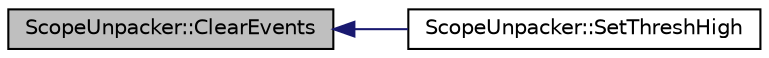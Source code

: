 digraph "ScopeUnpacker::ClearEvents"
{
  edge [fontname="Helvetica",fontsize="10",labelfontname="Helvetica",labelfontsize="10"];
  node [fontname="Helvetica",fontsize="10",shape=record];
  rankdir="LR";
  Node1 [label="ScopeUnpacker::ClearEvents",height=0.2,width=0.4,color="black", fillcolor="grey75", style="filled", fontcolor="black"];
  Node1 -> Node2 [dir="back",color="midnightblue",fontsize="10",style="solid",fontname="Helvetica"];
  Node2 [label="ScopeUnpacker::SetThreshHigh",height=0.2,width=0.4,color="black", fillcolor="white", style="filled",URL="$d0/d1e/class_scope_unpacker.html#aee39276592682690070af4d859f2673f"];
}
